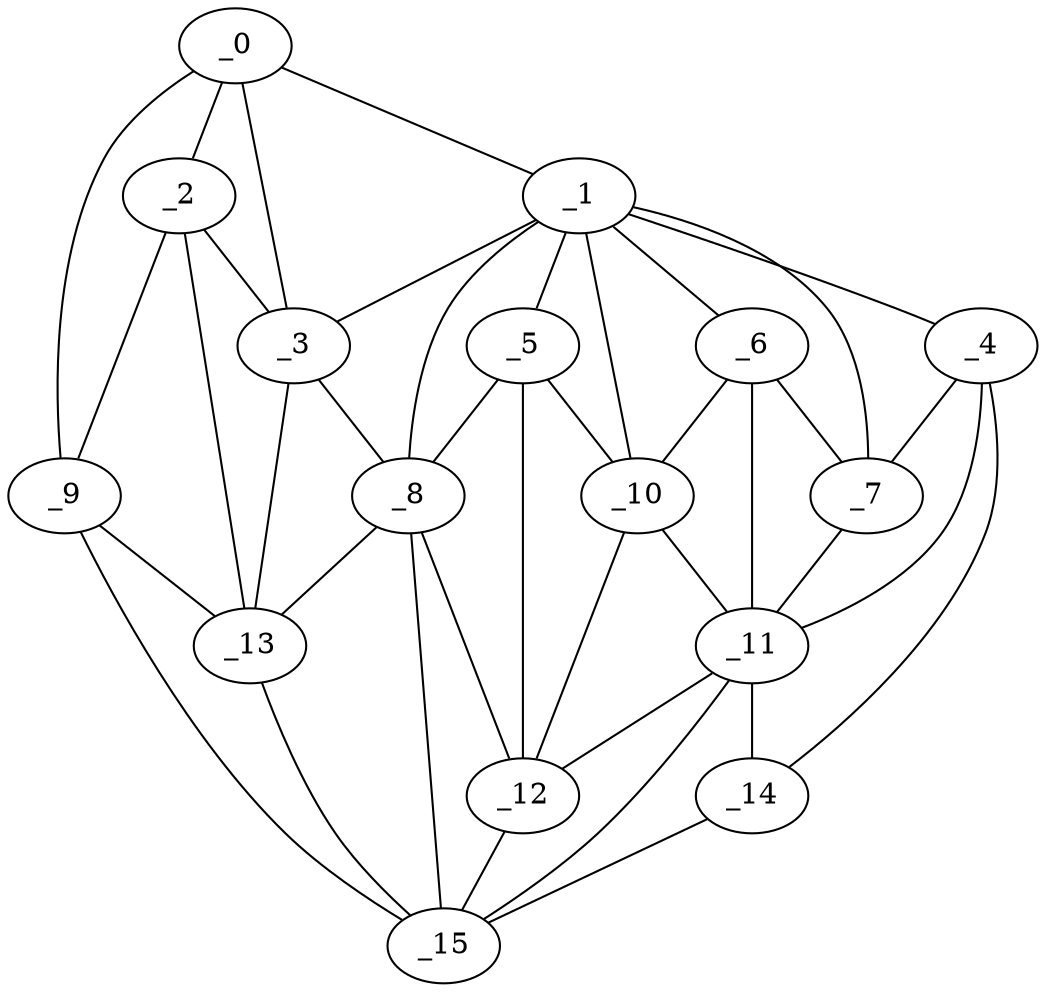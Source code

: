 graph "obj52__295.gxl" {
	_0	 [x=68,
		y=4];
	_1	 [x=68,
		y=83];
	_0 -- _1	 [valence=1];
	_2	 [x=74,
		y=31];
	_0 -- _2	 [valence=2];
	_3	 [x=74,
		y=43];
	_0 -- _3	 [valence=1];
	_9	 [x=79,
		y=3];
	_0 -- _9	 [valence=1];
	_1 -- _3	 [valence=2];
	_4	 [x=75,
		y=123];
	_1 -- _4	 [valence=1];
	_5	 [x=76,
		y=75];
	_1 -- _5	 [valence=2];
	_6	 [x=76,
		y=92];
	_1 -- _6	 [valence=2];
	_7	 [x=76,
		y=97];
	_1 -- _7	 [valence=2];
	_8	 [x=77,
		y=54];
	_1 -- _8	 [valence=2];
	_10	 [x=79,
		y=87];
	_1 -- _10	 [valence=1];
	_2 -- _3	 [valence=2];
	_2 -- _9	 [valence=2];
	_13	 [x=88,
		y=41];
	_2 -- _13	 [valence=2];
	_3 -- _8	 [valence=2];
	_3 -- _13	 [valence=2];
	_4 -- _7	 [valence=1];
	_11	 [x=85,
		y=101];
	_4 -- _11	 [valence=2];
	_14	 [x=89,
		y=113];
	_4 -- _14	 [valence=1];
	_5 -- _8	 [valence=1];
	_5 -- _10	 [valence=1];
	_12	 [x=86,
		y=56];
	_5 -- _12	 [valence=2];
	_6 -- _7	 [valence=1];
	_6 -- _10	 [valence=2];
	_6 -- _11	 [valence=1];
	_7 -- _11	 [valence=2];
	_8 -- _12	 [valence=2];
	_8 -- _13	 [valence=2];
	_15	 [x=91,
		y=48];
	_8 -- _15	 [valence=1];
	_9 -- _13	 [valence=1];
	_9 -- _15	 [valence=1];
	_10 -- _11	 [valence=2];
	_10 -- _12	 [valence=1];
	_11 -- _12	 [valence=2];
	_11 -- _14	 [valence=2];
	_11 -- _15	 [valence=2];
	_12 -- _15	 [valence=2];
	_13 -- _15	 [valence=2];
	_14 -- _15	 [valence=1];
}
